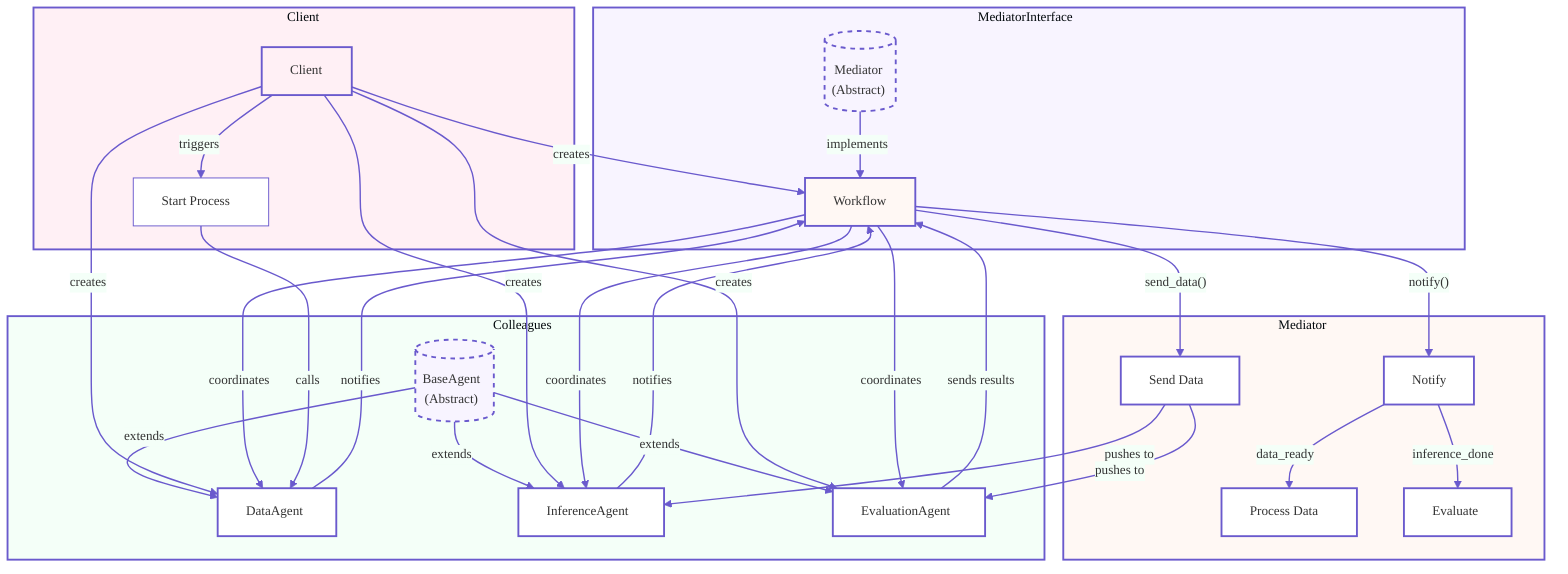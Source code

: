 %%{init: {'theme': 'base', 'themeVariables': {
    'primaryColor': '#f8f4ff',
    'secondaryColor': '#f4fff8',
    'tertiaryColor': '#fff8f4',
    'mainBkg': '#ffffff',
    'nodeBorder': '#6a5acd',
    'clusterBkg': '#fafafa',
    'clusterBorder': '#6a5acd',
    'lineColor': '#6a5acd',
    'fontFamily': 'Helvetica, Arial, sans-serif',
    'fontSize': '14px'
}}}%%

flowchart TB
    subgraph MediatorInterface
        style MediatorInterface fill:#f8f4ff,stroke:#6a5acd,stroke-width:2px
        MI[("Mediator<br>(Abstract)")]
        WF["Workflow"]
        MI -->|"implements"| WF
    end

    subgraph Colleagues
        style Colleagues fill:#f4fff8,stroke:#6a5acd,stroke-width:2px
        BA[("BaseAgent<br>(Abstract)")]
        DA["DataAgent"]
        IA["InferenceAgent"]
        EA["EvaluationAgent"]
        BA -->|"extends"| DA
        BA -->|"extends"| IA
        BA -->|"extends"| EA
    end

    subgraph Mediator
        style Mediator fill:#fff8f4,stroke:#6a5acd,stroke-width:2px
        WF -->|"notify()"| NT["Notify"]
        WF -->|"send_data()"| SD["Send Data"]
        NT -->|"data_ready"| PD["Process Data"]
        NT -->|"inference_done"| EV["Evaluate"]
    end

    subgraph Client
        style Client fill:#fff0f5,stroke:#6a5acd,stroke-width:2px
        CL["Client"]
        CL -->|"creates"| DA
        CL -->|"creates"| IA
        CL -->|"creates"| EA
        CL -->|"creates"| WF
        CL -->|"triggers"| TP["Start Process"]
    end

    WF -->|"coordinates"| DA
    WF -->|"coordinates"| IA
    WF -->|"coordinates"| EA

    DA -->|"notifies"| WF
    IA -->|"notifies"| WF
    EA -->|"sends results"| WF

    SD -->|"pushes to"| IA
    SD -->|"pushes to"| EA

    TP -->|"calls"| DA

    classDef abstract fill:#f8f4ff,stroke:#6a5acd,stroke-width:2px,stroke-dasharray: 5 5
    classDef concrete fill:#ffffff,stroke:#6a5acd,stroke-width:2px
    classDef mediator fill:#fff8f4,stroke:#6a5acd,stroke-width:2px
    classDef client fill:#fff0f5,stroke:#6a5acd,stroke-width:2px

    class MI,BA abstract
    class WF,DA,IA,EA,NT,PD,EV,SD concrete
    class WF mediator
    class CL client

    linkStyle default stroke:#6a5acd,stroke-width:1.5px